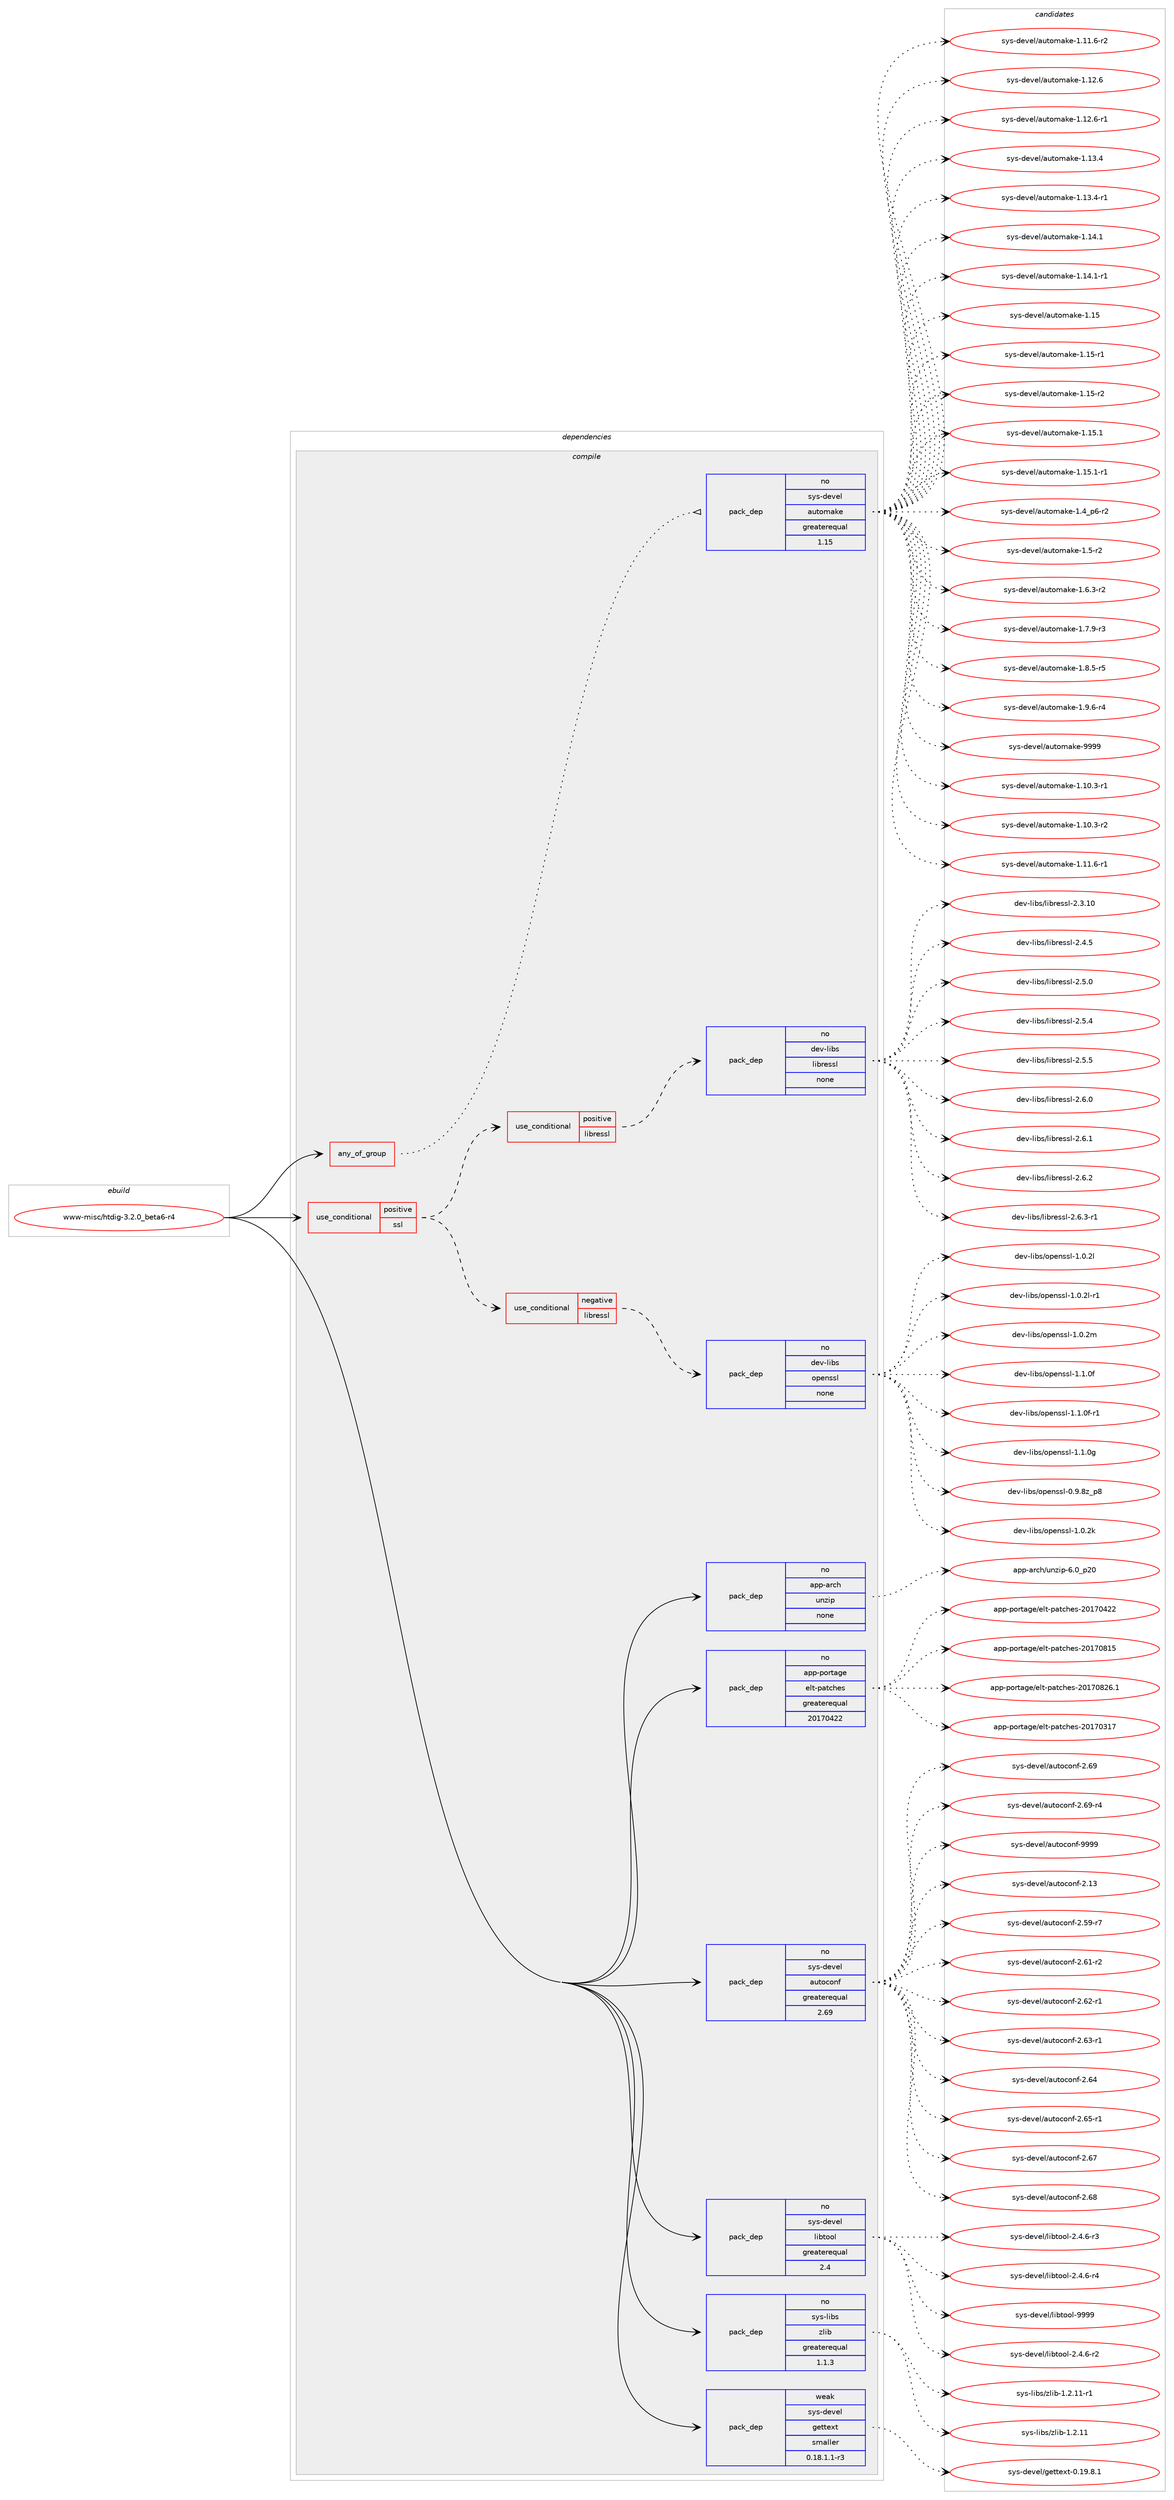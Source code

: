 digraph prolog {

# *************
# Graph options
# *************

newrank=true;
concentrate=true;
compound=true;
graph [rankdir=LR,fontname=Helvetica,fontsize=10,ranksep=1.5];#, ranksep=2.5, nodesep=0.2];
edge  [arrowhead=vee];
node  [fontname=Helvetica,fontsize=10];

# **********
# The ebuild
# **********

subgraph cluster_leftcol {
color=gray;
rank=same;
label=<<i>ebuild</i>>;
id [label="www-misc/htdig-3.2.0_beta6-r4", color=red, width=4, href="../www-misc/htdig-3.2.0_beta6-r4.svg"];
}

# ****************
# The dependencies
# ****************

subgraph cluster_midcol {
color=gray;
label=<<i>dependencies</i>>;
subgraph cluster_compile {
fillcolor="#eeeeee";
style=filled;
label=<<i>compile</i>>;
subgraph any8938 {
dependency505539 [label=<<TABLE BORDER="0" CELLBORDER="1" CELLSPACING="0" CELLPADDING="4"><TR><TD CELLPADDING="10">any_of_group</TD></TR></TABLE>>, shape=none, color=red];subgraph pack375972 {
dependency505540 [label=<<TABLE BORDER="0" CELLBORDER="1" CELLSPACING="0" CELLPADDING="4" WIDTH="220"><TR><TD ROWSPAN="6" CELLPADDING="30">pack_dep</TD></TR><TR><TD WIDTH="110">no</TD></TR><TR><TD>sys-devel</TD></TR><TR><TD>automake</TD></TR><TR><TD>greaterequal</TD></TR><TR><TD>1.15</TD></TR></TABLE>>, shape=none, color=blue];
}
dependency505539:e -> dependency505540:w [weight=20,style="dotted",arrowhead="oinv"];
}
id:e -> dependency505539:w [weight=20,style="solid",arrowhead="vee"];
subgraph cond120294 {
dependency505541 [label=<<TABLE BORDER="0" CELLBORDER="1" CELLSPACING="0" CELLPADDING="4"><TR><TD ROWSPAN="3" CELLPADDING="10">use_conditional</TD></TR><TR><TD>positive</TD></TR><TR><TD>ssl</TD></TR></TABLE>>, shape=none, color=red];
subgraph cond120295 {
dependency505542 [label=<<TABLE BORDER="0" CELLBORDER="1" CELLSPACING="0" CELLPADDING="4"><TR><TD ROWSPAN="3" CELLPADDING="10">use_conditional</TD></TR><TR><TD>negative</TD></TR><TR><TD>libressl</TD></TR></TABLE>>, shape=none, color=red];
subgraph pack375973 {
dependency505543 [label=<<TABLE BORDER="0" CELLBORDER="1" CELLSPACING="0" CELLPADDING="4" WIDTH="220"><TR><TD ROWSPAN="6" CELLPADDING="30">pack_dep</TD></TR><TR><TD WIDTH="110">no</TD></TR><TR><TD>dev-libs</TD></TR><TR><TD>openssl</TD></TR><TR><TD>none</TD></TR><TR><TD></TD></TR></TABLE>>, shape=none, color=blue];
}
dependency505542:e -> dependency505543:w [weight=20,style="dashed",arrowhead="vee"];
}
dependency505541:e -> dependency505542:w [weight=20,style="dashed",arrowhead="vee"];
subgraph cond120296 {
dependency505544 [label=<<TABLE BORDER="0" CELLBORDER="1" CELLSPACING="0" CELLPADDING="4"><TR><TD ROWSPAN="3" CELLPADDING="10">use_conditional</TD></TR><TR><TD>positive</TD></TR><TR><TD>libressl</TD></TR></TABLE>>, shape=none, color=red];
subgraph pack375974 {
dependency505545 [label=<<TABLE BORDER="0" CELLBORDER="1" CELLSPACING="0" CELLPADDING="4" WIDTH="220"><TR><TD ROWSPAN="6" CELLPADDING="30">pack_dep</TD></TR><TR><TD WIDTH="110">no</TD></TR><TR><TD>dev-libs</TD></TR><TR><TD>libressl</TD></TR><TR><TD>none</TD></TR><TR><TD></TD></TR></TABLE>>, shape=none, color=blue];
}
dependency505544:e -> dependency505545:w [weight=20,style="dashed",arrowhead="vee"];
}
dependency505541:e -> dependency505544:w [weight=20,style="dashed",arrowhead="vee"];
}
id:e -> dependency505541:w [weight=20,style="solid",arrowhead="vee"];
subgraph pack375975 {
dependency505546 [label=<<TABLE BORDER="0" CELLBORDER="1" CELLSPACING="0" CELLPADDING="4" WIDTH="220"><TR><TD ROWSPAN="6" CELLPADDING="30">pack_dep</TD></TR><TR><TD WIDTH="110">no</TD></TR><TR><TD>app-arch</TD></TR><TR><TD>unzip</TD></TR><TR><TD>none</TD></TR><TR><TD></TD></TR></TABLE>>, shape=none, color=blue];
}
id:e -> dependency505546:w [weight=20,style="solid",arrowhead="vee"];
subgraph pack375976 {
dependency505547 [label=<<TABLE BORDER="0" CELLBORDER="1" CELLSPACING="0" CELLPADDING="4" WIDTH="220"><TR><TD ROWSPAN="6" CELLPADDING="30">pack_dep</TD></TR><TR><TD WIDTH="110">no</TD></TR><TR><TD>app-portage</TD></TR><TR><TD>elt-patches</TD></TR><TR><TD>greaterequal</TD></TR><TR><TD>20170422</TD></TR></TABLE>>, shape=none, color=blue];
}
id:e -> dependency505547:w [weight=20,style="solid",arrowhead="vee"];
subgraph pack375977 {
dependency505548 [label=<<TABLE BORDER="0" CELLBORDER="1" CELLSPACING="0" CELLPADDING="4" WIDTH="220"><TR><TD ROWSPAN="6" CELLPADDING="30">pack_dep</TD></TR><TR><TD WIDTH="110">no</TD></TR><TR><TD>sys-devel</TD></TR><TR><TD>autoconf</TD></TR><TR><TD>greaterequal</TD></TR><TR><TD>2.69</TD></TR></TABLE>>, shape=none, color=blue];
}
id:e -> dependency505548:w [weight=20,style="solid",arrowhead="vee"];
subgraph pack375978 {
dependency505549 [label=<<TABLE BORDER="0" CELLBORDER="1" CELLSPACING="0" CELLPADDING="4" WIDTH="220"><TR><TD ROWSPAN="6" CELLPADDING="30">pack_dep</TD></TR><TR><TD WIDTH="110">no</TD></TR><TR><TD>sys-devel</TD></TR><TR><TD>libtool</TD></TR><TR><TD>greaterequal</TD></TR><TR><TD>2.4</TD></TR></TABLE>>, shape=none, color=blue];
}
id:e -> dependency505549:w [weight=20,style="solid",arrowhead="vee"];
subgraph pack375979 {
dependency505550 [label=<<TABLE BORDER="0" CELLBORDER="1" CELLSPACING="0" CELLPADDING="4" WIDTH="220"><TR><TD ROWSPAN="6" CELLPADDING="30">pack_dep</TD></TR><TR><TD WIDTH="110">no</TD></TR><TR><TD>sys-libs</TD></TR><TR><TD>zlib</TD></TR><TR><TD>greaterequal</TD></TR><TR><TD>1.1.3</TD></TR></TABLE>>, shape=none, color=blue];
}
id:e -> dependency505550:w [weight=20,style="solid",arrowhead="vee"];
subgraph pack375980 {
dependency505551 [label=<<TABLE BORDER="0" CELLBORDER="1" CELLSPACING="0" CELLPADDING="4" WIDTH="220"><TR><TD ROWSPAN="6" CELLPADDING="30">pack_dep</TD></TR><TR><TD WIDTH="110">weak</TD></TR><TR><TD>sys-devel</TD></TR><TR><TD>gettext</TD></TR><TR><TD>smaller</TD></TR><TR><TD>0.18.1.1-r3</TD></TR></TABLE>>, shape=none, color=blue];
}
id:e -> dependency505551:w [weight=20,style="solid",arrowhead="vee"];
}
subgraph cluster_compileandrun {
fillcolor="#eeeeee";
style=filled;
label=<<i>compile and run</i>>;
}
subgraph cluster_run {
fillcolor="#eeeeee";
style=filled;
label=<<i>run</i>>;
}
}

# **************
# The candidates
# **************

subgraph cluster_choices {
rank=same;
color=gray;
label=<<i>candidates</i>>;

subgraph choice375972 {
color=black;
nodesep=1;
choice11512111545100101118101108479711711611110997107101454946494846514511449 [label="sys-devel/automake-1.10.3-r1", color=red, width=4,href="../sys-devel/automake-1.10.3-r1.svg"];
choice11512111545100101118101108479711711611110997107101454946494846514511450 [label="sys-devel/automake-1.10.3-r2", color=red, width=4,href="../sys-devel/automake-1.10.3-r2.svg"];
choice11512111545100101118101108479711711611110997107101454946494946544511449 [label="sys-devel/automake-1.11.6-r1", color=red, width=4,href="../sys-devel/automake-1.11.6-r1.svg"];
choice11512111545100101118101108479711711611110997107101454946494946544511450 [label="sys-devel/automake-1.11.6-r2", color=red, width=4,href="../sys-devel/automake-1.11.6-r2.svg"];
choice1151211154510010111810110847971171161111099710710145494649504654 [label="sys-devel/automake-1.12.6", color=red, width=4,href="../sys-devel/automake-1.12.6.svg"];
choice11512111545100101118101108479711711611110997107101454946495046544511449 [label="sys-devel/automake-1.12.6-r1", color=red, width=4,href="../sys-devel/automake-1.12.6-r1.svg"];
choice1151211154510010111810110847971171161111099710710145494649514652 [label="sys-devel/automake-1.13.4", color=red, width=4,href="../sys-devel/automake-1.13.4.svg"];
choice11512111545100101118101108479711711611110997107101454946495146524511449 [label="sys-devel/automake-1.13.4-r1", color=red, width=4,href="../sys-devel/automake-1.13.4-r1.svg"];
choice1151211154510010111810110847971171161111099710710145494649524649 [label="sys-devel/automake-1.14.1", color=red, width=4,href="../sys-devel/automake-1.14.1.svg"];
choice11512111545100101118101108479711711611110997107101454946495246494511449 [label="sys-devel/automake-1.14.1-r1", color=red, width=4,href="../sys-devel/automake-1.14.1-r1.svg"];
choice115121115451001011181011084797117116111109971071014549464953 [label="sys-devel/automake-1.15", color=red, width=4,href="../sys-devel/automake-1.15.svg"];
choice1151211154510010111810110847971171161111099710710145494649534511449 [label="sys-devel/automake-1.15-r1", color=red, width=4,href="../sys-devel/automake-1.15-r1.svg"];
choice1151211154510010111810110847971171161111099710710145494649534511450 [label="sys-devel/automake-1.15-r2", color=red, width=4,href="../sys-devel/automake-1.15-r2.svg"];
choice1151211154510010111810110847971171161111099710710145494649534649 [label="sys-devel/automake-1.15.1", color=red, width=4,href="../sys-devel/automake-1.15.1.svg"];
choice11512111545100101118101108479711711611110997107101454946495346494511449 [label="sys-devel/automake-1.15.1-r1", color=red, width=4,href="../sys-devel/automake-1.15.1-r1.svg"];
choice115121115451001011181011084797117116111109971071014549465295112544511450 [label="sys-devel/automake-1.4_p6-r2", color=red, width=4,href="../sys-devel/automake-1.4_p6-r2.svg"];
choice11512111545100101118101108479711711611110997107101454946534511450 [label="sys-devel/automake-1.5-r2", color=red, width=4,href="../sys-devel/automake-1.5-r2.svg"];
choice115121115451001011181011084797117116111109971071014549465446514511450 [label="sys-devel/automake-1.6.3-r2", color=red, width=4,href="../sys-devel/automake-1.6.3-r2.svg"];
choice115121115451001011181011084797117116111109971071014549465546574511451 [label="sys-devel/automake-1.7.9-r3", color=red, width=4,href="../sys-devel/automake-1.7.9-r3.svg"];
choice115121115451001011181011084797117116111109971071014549465646534511453 [label="sys-devel/automake-1.8.5-r5", color=red, width=4,href="../sys-devel/automake-1.8.5-r5.svg"];
choice115121115451001011181011084797117116111109971071014549465746544511452 [label="sys-devel/automake-1.9.6-r4", color=red, width=4,href="../sys-devel/automake-1.9.6-r4.svg"];
choice115121115451001011181011084797117116111109971071014557575757 [label="sys-devel/automake-9999", color=red, width=4,href="../sys-devel/automake-9999.svg"];
dependency505540:e -> choice11512111545100101118101108479711711611110997107101454946494846514511449:w [style=dotted,weight="100"];
dependency505540:e -> choice11512111545100101118101108479711711611110997107101454946494846514511450:w [style=dotted,weight="100"];
dependency505540:e -> choice11512111545100101118101108479711711611110997107101454946494946544511449:w [style=dotted,weight="100"];
dependency505540:e -> choice11512111545100101118101108479711711611110997107101454946494946544511450:w [style=dotted,weight="100"];
dependency505540:e -> choice1151211154510010111810110847971171161111099710710145494649504654:w [style=dotted,weight="100"];
dependency505540:e -> choice11512111545100101118101108479711711611110997107101454946495046544511449:w [style=dotted,weight="100"];
dependency505540:e -> choice1151211154510010111810110847971171161111099710710145494649514652:w [style=dotted,weight="100"];
dependency505540:e -> choice11512111545100101118101108479711711611110997107101454946495146524511449:w [style=dotted,weight="100"];
dependency505540:e -> choice1151211154510010111810110847971171161111099710710145494649524649:w [style=dotted,weight="100"];
dependency505540:e -> choice11512111545100101118101108479711711611110997107101454946495246494511449:w [style=dotted,weight="100"];
dependency505540:e -> choice115121115451001011181011084797117116111109971071014549464953:w [style=dotted,weight="100"];
dependency505540:e -> choice1151211154510010111810110847971171161111099710710145494649534511449:w [style=dotted,weight="100"];
dependency505540:e -> choice1151211154510010111810110847971171161111099710710145494649534511450:w [style=dotted,weight="100"];
dependency505540:e -> choice1151211154510010111810110847971171161111099710710145494649534649:w [style=dotted,weight="100"];
dependency505540:e -> choice11512111545100101118101108479711711611110997107101454946495346494511449:w [style=dotted,weight="100"];
dependency505540:e -> choice115121115451001011181011084797117116111109971071014549465295112544511450:w [style=dotted,weight="100"];
dependency505540:e -> choice11512111545100101118101108479711711611110997107101454946534511450:w [style=dotted,weight="100"];
dependency505540:e -> choice115121115451001011181011084797117116111109971071014549465446514511450:w [style=dotted,weight="100"];
dependency505540:e -> choice115121115451001011181011084797117116111109971071014549465546574511451:w [style=dotted,weight="100"];
dependency505540:e -> choice115121115451001011181011084797117116111109971071014549465646534511453:w [style=dotted,weight="100"];
dependency505540:e -> choice115121115451001011181011084797117116111109971071014549465746544511452:w [style=dotted,weight="100"];
dependency505540:e -> choice115121115451001011181011084797117116111109971071014557575757:w [style=dotted,weight="100"];
}
subgraph choice375973 {
color=black;
nodesep=1;
choice1001011184510810598115471111121011101151151084548465746561229511256 [label="dev-libs/openssl-0.9.8z_p8", color=red, width=4,href="../dev-libs/openssl-0.9.8z_p8.svg"];
choice100101118451081059811547111112101110115115108454946484650107 [label="dev-libs/openssl-1.0.2k", color=red, width=4,href="../dev-libs/openssl-1.0.2k.svg"];
choice100101118451081059811547111112101110115115108454946484650108 [label="dev-libs/openssl-1.0.2l", color=red, width=4,href="../dev-libs/openssl-1.0.2l.svg"];
choice1001011184510810598115471111121011101151151084549464846501084511449 [label="dev-libs/openssl-1.0.2l-r1", color=red, width=4,href="../dev-libs/openssl-1.0.2l-r1.svg"];
choice100101118451081059811547111112101110115115108454946484650109 [label="dev-libs/openssl-1.0.2m", color=red, width=4,href="../dev-libs/openssl-1.0.2m.svg"];
choice100101118451081059811547111112101110115115108454946494648102 [label="dev-libs/openssl-1.1.0f", color=red, width=4,href="../dev-libs/openssl-1.1.0f.svg"];
choice1001011184510810598115471111121011101151151084549464946481024511449 [label="dev-libs/openssl-1.1.0f-r1", color=red, width=4,href="../dev-libs/openssl-1.1.0f-r1.svg"];
choice100101118451081059811547111112101110115115108454946494648103 [label="dev-libs/openssl-1.1.0g", color=red, width=4,href="../dev-libs/openssl-1.1.0g.svg"];
dependency505543:e -> choice1001011184510810598115471111121011101151151084548465746561229511256:w [style=dotted,weight="100"];
dependency505543:e -> choice100101118451081059811547111112101110115115108454946484650107:w [style=dotted,weight="100"];
dependency505543:e -> choice100101118451081059811547111112101110115115108454946484650108:w [style=dotted,weight="100"];
dependency505543:e -> choice1001011184510810598115471111121011101151151084549464846501084511449:w [style=dotted,weight="100"];
dependency505543:e -> choice100101118451081059811547111112101110115115108454946484650109:w [style=dotted,weight="100"];
dependency505543:e -> choice100101118451081059811547111112101110115115108454946494648102:w [style=dotted,weight="100"];
dependency505543:e -> choice1001011184510810598115471111121011101151151084549464946481024511449:w [style=dotted,weight="100"];
dependency505543:e -> choice100101118451081059811547111112101110115115108454946494648103:w [style=dotted,weight="100"];
}
subgraph choice375974 {
color=black;
nodesep=1;
choice1001011184510810598115471081059811410111511510845504651464948 [label="dev-libs/libressl-2.3.10", color=red, width=4,href="../dev-libs/libressl-2.3.10.svg"];
choice10010111845108105981154710810598114101115115108455046524653 [label="dev-libs/libressl-2.4.5", color=red, width=4,href="../dev-libs/libressl-2.4.5.svg"];
choice10010111845108105981154710810598114101115115108455046534648 [label="dev-libs/libressl-2.5.0", color=red, width=4,href="../dev-libs/libressl-2.5.0.svg"];
choice10010111845108105981154710810598114101115115108455046534652 [label="dev-libs/libressl-2.5.4", color=red, width=4,href="../dev-libs/libressl-2.5.4.svg"];
choice10010111845108105981154710810598114101115115108455046534653 [label="dev-libs/libressl-2.5.5", color=red, width=4,href="../dev-libs/libressl-2.5.5.svg"];
choice10010111845108105981154710810598114101115115108455046544648 [label="dev-libs/libressl-2.6.0", color=red, width=4,href="../dev-libs/libressl-2.6.0.svg"];
choice10010111845108105981154710810598114101115115108455046544649 [label="dev-libs/libressl-2.6.1", color=red, width=4,href="../dev-libs/libressl-2.6.1.svg"];
choice10010111845108105981154710810598114101115115108455046544650 [label="dev-libs/libressl-2.6.2", color=red, width=4,href="../dev-libs/libressl-2.6.2.svg"];
choice100101118451081059811547108105981141011151151084550465446514511449 [label="dev-libs/libressl-2.6.3-r1", color=red, width=4,href="../dev-libs/libressl-2.6.3-r1.svg"];
dependency505545:e -> choice1001011184510810598115471081059811410111511510845504651464948:w [style=dotted,weight="100"];
dependency505545:e -> choice10010111845108105981154710810598114101115115108455046524653:w [style=dotted,weight="100"];
dependency505545:e -> choice10010111845108105981154710810598114101115115108455046534648:w [style=dotted,weight="100"];
dependency505545:e -> choice10010111845108105981154710810598114101115115108455046534652:w [style=dotted,weight="100"];
dependency505545:e -> choice10010111845108105981154710810598114101115115108455046534653:w [style=dotted,weight="100"];
dependency505545:e -> choice10010111845108105981154710810598114101115115108455046544648:w [style=dotted,weight="100"];
dependency505545:e -> choice10010111845108105981154710810598114101115115108455046544649:w [style=dotted,weight="100"];
dependency505545:e -> choice10010111845108105981154710810598114101115115108455046544650:w [style=dotted,weight="100"];
dependency505545:e -> choice100101118451081059811547108105981141011151151084550465446514511449:w [style=dotted,weight="100"];
}
subgraph choice375975 {
color=black;
nodesep=1;
choice971121124597114991044711711012210511245544648951125048 [label="app-arch/unzip-6.0_p20", color=red, width=4,href="../app-arch/unzip-6.0_p20.svg"];
dependency505546:e -> choice971121124597114991044711711012210511245544648951125048:w [style=dotted,weight="100"];
}
subgraph choice375976 {
color=black;
nodesep=1;
choice97112112451121111141169710310147101108116451129711699104101115455048495548514955 [label="app-portage/elt-patches-20170317", color=red, width=4,href="../app-portage/elt-patches-20170317.svg"];
choice97112112451121111141169710310147101108116451129711699104101115455048495548525050 [label="app-portage/elt-patches-20170422", color=red, width=4,href="../app-portage/elt-patches-20170422.svg"];
choice97112112451121111141169710310147101108116451129711699104101115455048495548564953 [label="app-portage/elt-patches-20170815", color=red, width=4,href="../app-portage/elt-patches-20170815.svg"];
choice971121124511211111411697103101471011081164511297116991041011154550484955485650544649 [label="app-portage/elt-patches-20170826.1", color=red, width=4,href="../app-portage/elt-patches-20170826.1.svg"];
dependency505547:e -> choice97112112451121111141169710310147101108116451129711699104101115455048495548514955:w [style=dotted,weight="100"];
dependency505547:e -> choice97112112451121111141169710310147101108116451129711699104101115455048495548525050:w [style=dotted,weight="100"];
dependency505547:e -> choice97112112451121111141169710310147101108116451129711699104101115455048495548564953:w [style=dotted,weight="100"];
dependency505547:e -> choice971121124511211111411697103101471011081164511297116991041011154550484955485650544649:w [style=dotted,weight="100"];
}
subgraph choice375977 {
color=black;
nodesep=1;
choice115121115451001011181011084797117116111991111101024550464951 [label="sys-devel/autoconf-2.13", color=red, width=4,href="../sys-devel/autoconf-2.13.svg"];
choice1151211154510010111810110847971171161119911111010245504653574511455 [label="sys-devel/autoconf-2.59-r7", color=red, width=4,href="../sys-devel/autoconf-2.59-r7.svg"];
choice1151211154510010111810110847971171161119911111010245504654494511450 [label="sys-devel/autoconf-2.61-r2", color=red, width=4,href="../sys-devel/autoconf-2.61-r2.svg"];
choice1151211154510010111810110847971171161119911111010245504654504511449 [label="sys-devel/autoconf-2.62-r1", color=red, width=4,href="../sys-devel/autoconf-2.62-r1.svg"];
choice1151211154510010111810110847971171161119911111010245504654514511449 [label="sys-devel/autoconf-2.63-r1", color=red, width=4,href="../sys-devel/autoconf-2.63-r1.svg"];
choice115121115451001011181011084797117116111991111101024550465452 [label="sys-devel/autoconf-2.64", color=red, width=4,href="../sys-devel/autoconf-2.64.svg"];
choice1151211154510010111810110847971171161119911111010245504654534511449 [label="sys-devel/autoconf-2.65-r1", color=red, width=4,href="../sys-devel/autoconf-2.65-r1.svg"];
choice115121115451001011181011084797117116111991111101024550465455 [label="sys-devel/autoconf-2.67", color=red, width=4,href="../sys-devel/autoconf-2.67.svg"];
choice115121115451001011181011084797117116111991111101024550465456 [label="sys-devel/autoconf-2.68", color=red, width=4,href="../sys-devel/autoconf-2.68.svg"];
choice115121115451001011181011084797117116111991111101024550465457 [label="sys-devel/autoconf-2.69", color=red, width=4,href="../sys-devel/autoconf-2.69.svg"];
choice1151211154510010111810110847971171161119911111010245504654574511452 [label="sys-devel/autoconf-2.69-r4", color=red, width=4,href="../sys-devel/autoconf-2.69-r4.svg"];
choice115121115451001011181011084797117116111991111101024557575757 [label="sys-devel/autoconf-9999", color=red, width=4,href="../sys-devel/autoconf-9999.svg"];
dependency505548:e -> choice115121115451001011181011084797117116111991111101024550464951:w [style=dotted,weight="100"];
dependency505548:e -> choice1151211154510010111810110847971171161119911111010245504653574511455:w [style=dotted,weight="100"];
dependency505548:e -> choice1151211154510010111810110847971171161119911111010245504654494511450:w [style=dotted,weight="100"];
dependency505548:e -> choice1151211154510010111810110847971171161119911111010245504654504511449:w [style=dotted,weight="100"];
dependency505548:e -> choice1151211154510010111810110847971171161119911111010245504654514511449:w [style=dotted,weight="100"];
dependency505548:e -> choice115121115451001011181011084797117116111991111101024550465452:w [style=dotted,weight="100"];
dependency505548:e -> choice1151211154510010111810110847971171161119911111010245504654534511449:w [style=dotted,weight="100"];
dependency505548:e -> choice115121115451001011181011084797117116111991111101024550465455:w [style=dotted,weight="100"];
dependency505548:e -> choice115121115451001011181011084797117116111991111101024550465456:w [style=dotted,weight="100"];
dependency505548:e -> choice115121115451001011181011084797117116111991111101024550465457:w [style=dotted,weight="100"];
dependency505548:e -> choice1151211154510010111810110847971171161119911111010245504654574511452:w [style=dotted,weight="100"];
dependency505548:e -> choice115121115451001011181011084797117116111991111101024557575757:w [style=dotted,weight="100"];
}
subgraph choice375978 {
color=black;
nodesep=1;
choice1151211154510010111810110847108105981161111111084550465246544511450 [label="sys-devel/libtool-2.4.6-r2", color=red, width=4,href="../sys-devel/libtool-2.4.6-r2.svg"];
choice1151211154510010111810110847108105981161111111084550465246544511451 [label="sys-devel/libtool-2.4.6-r3", color=red, width=4,href="../sys-devel/libtool-2.4.6-r3.svg"];
choice1151211154510010111810110847108105981161111111084550465246544511452 [label="sys-devel/libtool-2.4.6-r4", color=red, width=4,href="../sys-devel/libtool-2.4.6-r4.svg"];
choice1151211154510010111810110847108105981161111111084557575757 [label="sys-devel/libtool-9999", color=red, width=4,href="../sys-devel/libtool-9999.svg"];
dependency505549:e -> choice1151211154510010111810110847108105981161111111084550465246544511450:w [style=dotted,weight="100"];
dependency505549:e -> choice1151211154510010111810110847108105981161111111084550465246544511451:w [style=dotted,weight="100"];
dependency505549:e -> choice1151211154510010111810110847108105981161111111084550465246544511452:w [style=dotted,weight="100"];
dependency505549:e -> choice1151211154510010111810110847108105981161111111084557575757:w [style=dotted,weight="100"];
}
subgraph choice375979 {
color=black;
nodesep=1;
choice1151211154510810598115471221081059845494650464949 [label="sys-libs/zlib-1.2.11", color=red, width=4,href="../sys-libs/zlib-1.2.11.svg"];
choice11512111545108105981154712210810598454946504649494511449 [label="sys-libs/zlib-1.2.11-r1", color=red, width=4,href="../sys-libs/zlib-1.2.11-r1.svg"];
dependency505550:e -> choice1151211154510810598115471221081059845494650464949:w [style=dotted,weight="100"];
dependency505550:e -> choice11512111545108105981154712210810598454946504649494511449:w [style=dotted,weight="100"];
}
subgraph choice375980 {
color=black;
nodesep=1;
choice1151211154510010111810110847103101116116101120116454846495746564649 [label="sys-devel/gettext-0.19.8.1", color=red, width=4,href="../sys-devel/gettext-0.19.8.1.svg"];
dependency505551:e -> choice1151211154510010111810110847103101116116101120116454846495746564649:w [style=dotted,weight="100"];
}
}

}
